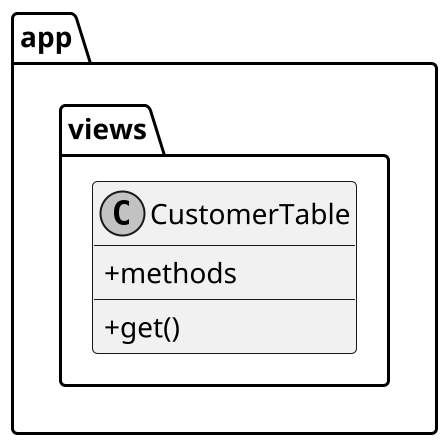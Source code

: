 @startuml
                skinparam monochrome true
                skinparam classAttributeIconSize 0
                scale 2
namespace app {
	namespace views {
		class CustomerTable {
			+methods
			+get()
		}
	}
}
@enduml